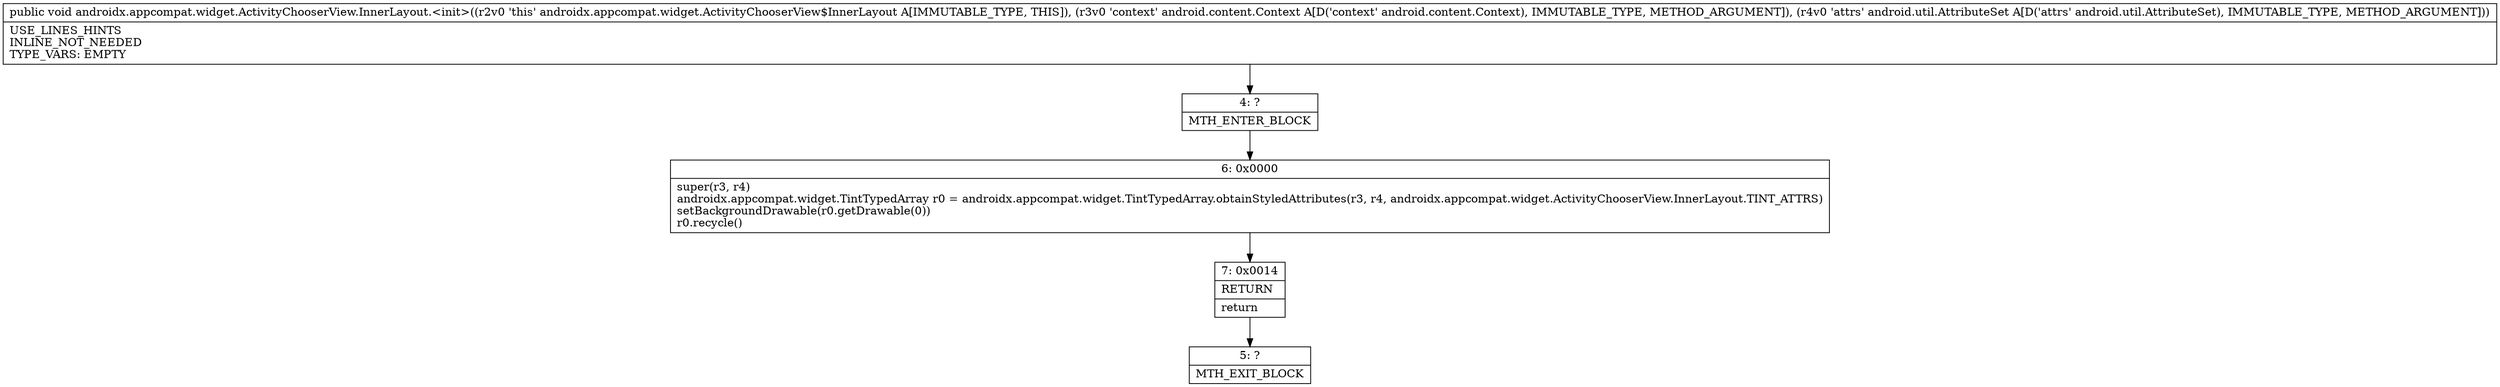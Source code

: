 digraph "CFG forandroidx.appcompat.widget.ActivityChooserView.InnerLayout.\<init\>(Landroid\/content\/Context;Landroid\/util\/AttributeSet;)V" {
Node_4 [shape=record,label="{4\:\ ?|MTH_ENTER_BLOCK\l}"];
Node_6 [shape=record,label="{6\:\ 0x0000|super(r3, r4)\landroidx.appcompat.widget.TintTypedArray r0 = androidx.appcompat.widget.TintTypedArray.obtainStyledAttributes(r3, r4, androidx.appcompat.widget.ActivityChooserView.InnerLayout.TINT_ATTRS)\lsetBackgroundDrawable(r0.getDrawable(0))\lr0.recycle()\l}"];
Node_7 [shape=record,label="{7\:\ 0x0014|RETURN\l|return\l}"];
Node_5 [shape=record,label="{5\:\ ?|MTH_EXIT_BLOCK\l}"];
MethodNode[shape=record,label="{public void androidx.appcompat.widget.ActivityChooserView.InnerLayout.\<init\>((r2v0 'this' androidx.appcompat.widget.ActivityChooserView$InnerLayout A[IMMUTABLE_TYPE, THIS]), (r3v0 'context' android.content.Context A[D('context' android.content.Context), IMMUTABLE_TYPE, METHOD_ARGUMENT]), (r4v0 'attrs' android.util.AttributeSet A[D('attrs' android.util.AttributeSet), IMMUTABLE_TYPE, METHOD_ARGUMENT]))  | USE_LINES_HINTS\lINLINE_NOT_NEEDED\lTYPE_VARS: EMPTY\l}"];
MethodNode -> Node_4;Node_4 -> Node_6;
Node_6 -> Node_7;
Node_7 -> Node_5;
}

